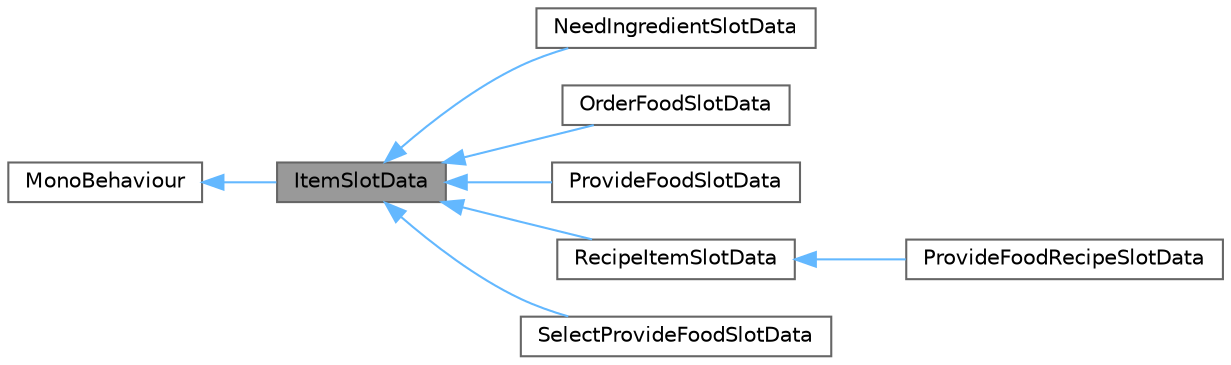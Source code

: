 digraph "ItemSlotData"
{
 // LATEX_PDF_SIZE
  bgcolor="transparent";
  edge [fontname=Helvetica,fontsize=10,labelfontname=Helvetica,labelfontsize=10];
  node [fontname=Helvetica,fontsize=10,shape=box,height=0.2,width=0.4];
  rankdir="LR";
  Node1 [id="Node000001",label="ItemSlotData",height=0.2,width=0.4,color="gray40", fillcolor="grey60", style="filled", fontcolor="black",tooltip=" "];
  Node2 -> Node1 [id="edge8_Node000001_Node000002",dir="back",color="steelblue1",style="solid",tooltip=" "];
  Node2 [id="Node000002",label="MonoBehaviour",height=0.2,width=0.4,color="gray40", fillcolor="white", style="filled",tooltip=" "];
  Node1 -> Node3 [id="edge9_Node000001_Node000003",dir="back",color="steelblue1",style="solid",tooltip=" "];
  Node3 [id="Node000003",label="NeedIngredientSlotData",height=0.2,width=0.4,color="gray40", fillcolor="white", style="filled",URL="$class_need_ingredient_slot_data.html",tooltip=" "];
  Node1 -> Node4 [id="edge10_Node000001_Node000004",dir="back",color="steelblue1",style="solid",tooltip=" "];
  Node4 [id="Node000004",label="OrderFoodSlotData",height=0.2,width=0.4,color="gray40", fillcolor="white", style="filled",URL="$class_order_food_slot_data.html",tooltip=" "];
  Node1 -> Node5 [id="edge11_Node000001_Node000005",dir="back",color="steelblue1",style="solid",tooltip=" "];
  Node5 [id="Node000005",label="ProvideFoodSlotData",height=0.2,width=0.4,color="gray40", fillcolor="white", style="filled",URL="$class_provide_food_slot_data.html",tooltip=" "];
  Node1 -> Node6 [id="edge12_Node000001_Node000006",dir="back",color="steelblue1",style="solid",tooltip=" "];
  Node6 [id="Node000006",label="RecipeItemSlotData",height=0.2,width=0.4,color="gray40", fillcolor="white", style="filled",URL="$class_recipe_item_slot_data.html",tooltip=" "];
  Node6 -> Node7 [id="edge13_Node000006_Node000007",dir="back",color="steelblue1",style="solid",tooltip=" "];
  Node7 [id="Node000007",label="ProvideFoodRecipeSlotData",height=0.2,width=0.4,color="gray40", fillcolor="white", style="filled",URL="$class_provide_food_recipe_slot_data.html",tooltip=" "];
  Node1 -> Node8 [id="edge14_Node000001_Node000008",dir="back",color="steelblue1",style="solid",tooltip=" "];
  Node8 [id="Node000008",label="SelectProvideFoodSlotData",height=0.2,width=0.4,color="gray40", fillcolor="white", style="filled",URL="$class_select_provide_food_slot_data.html",tooltip=" "];
}
